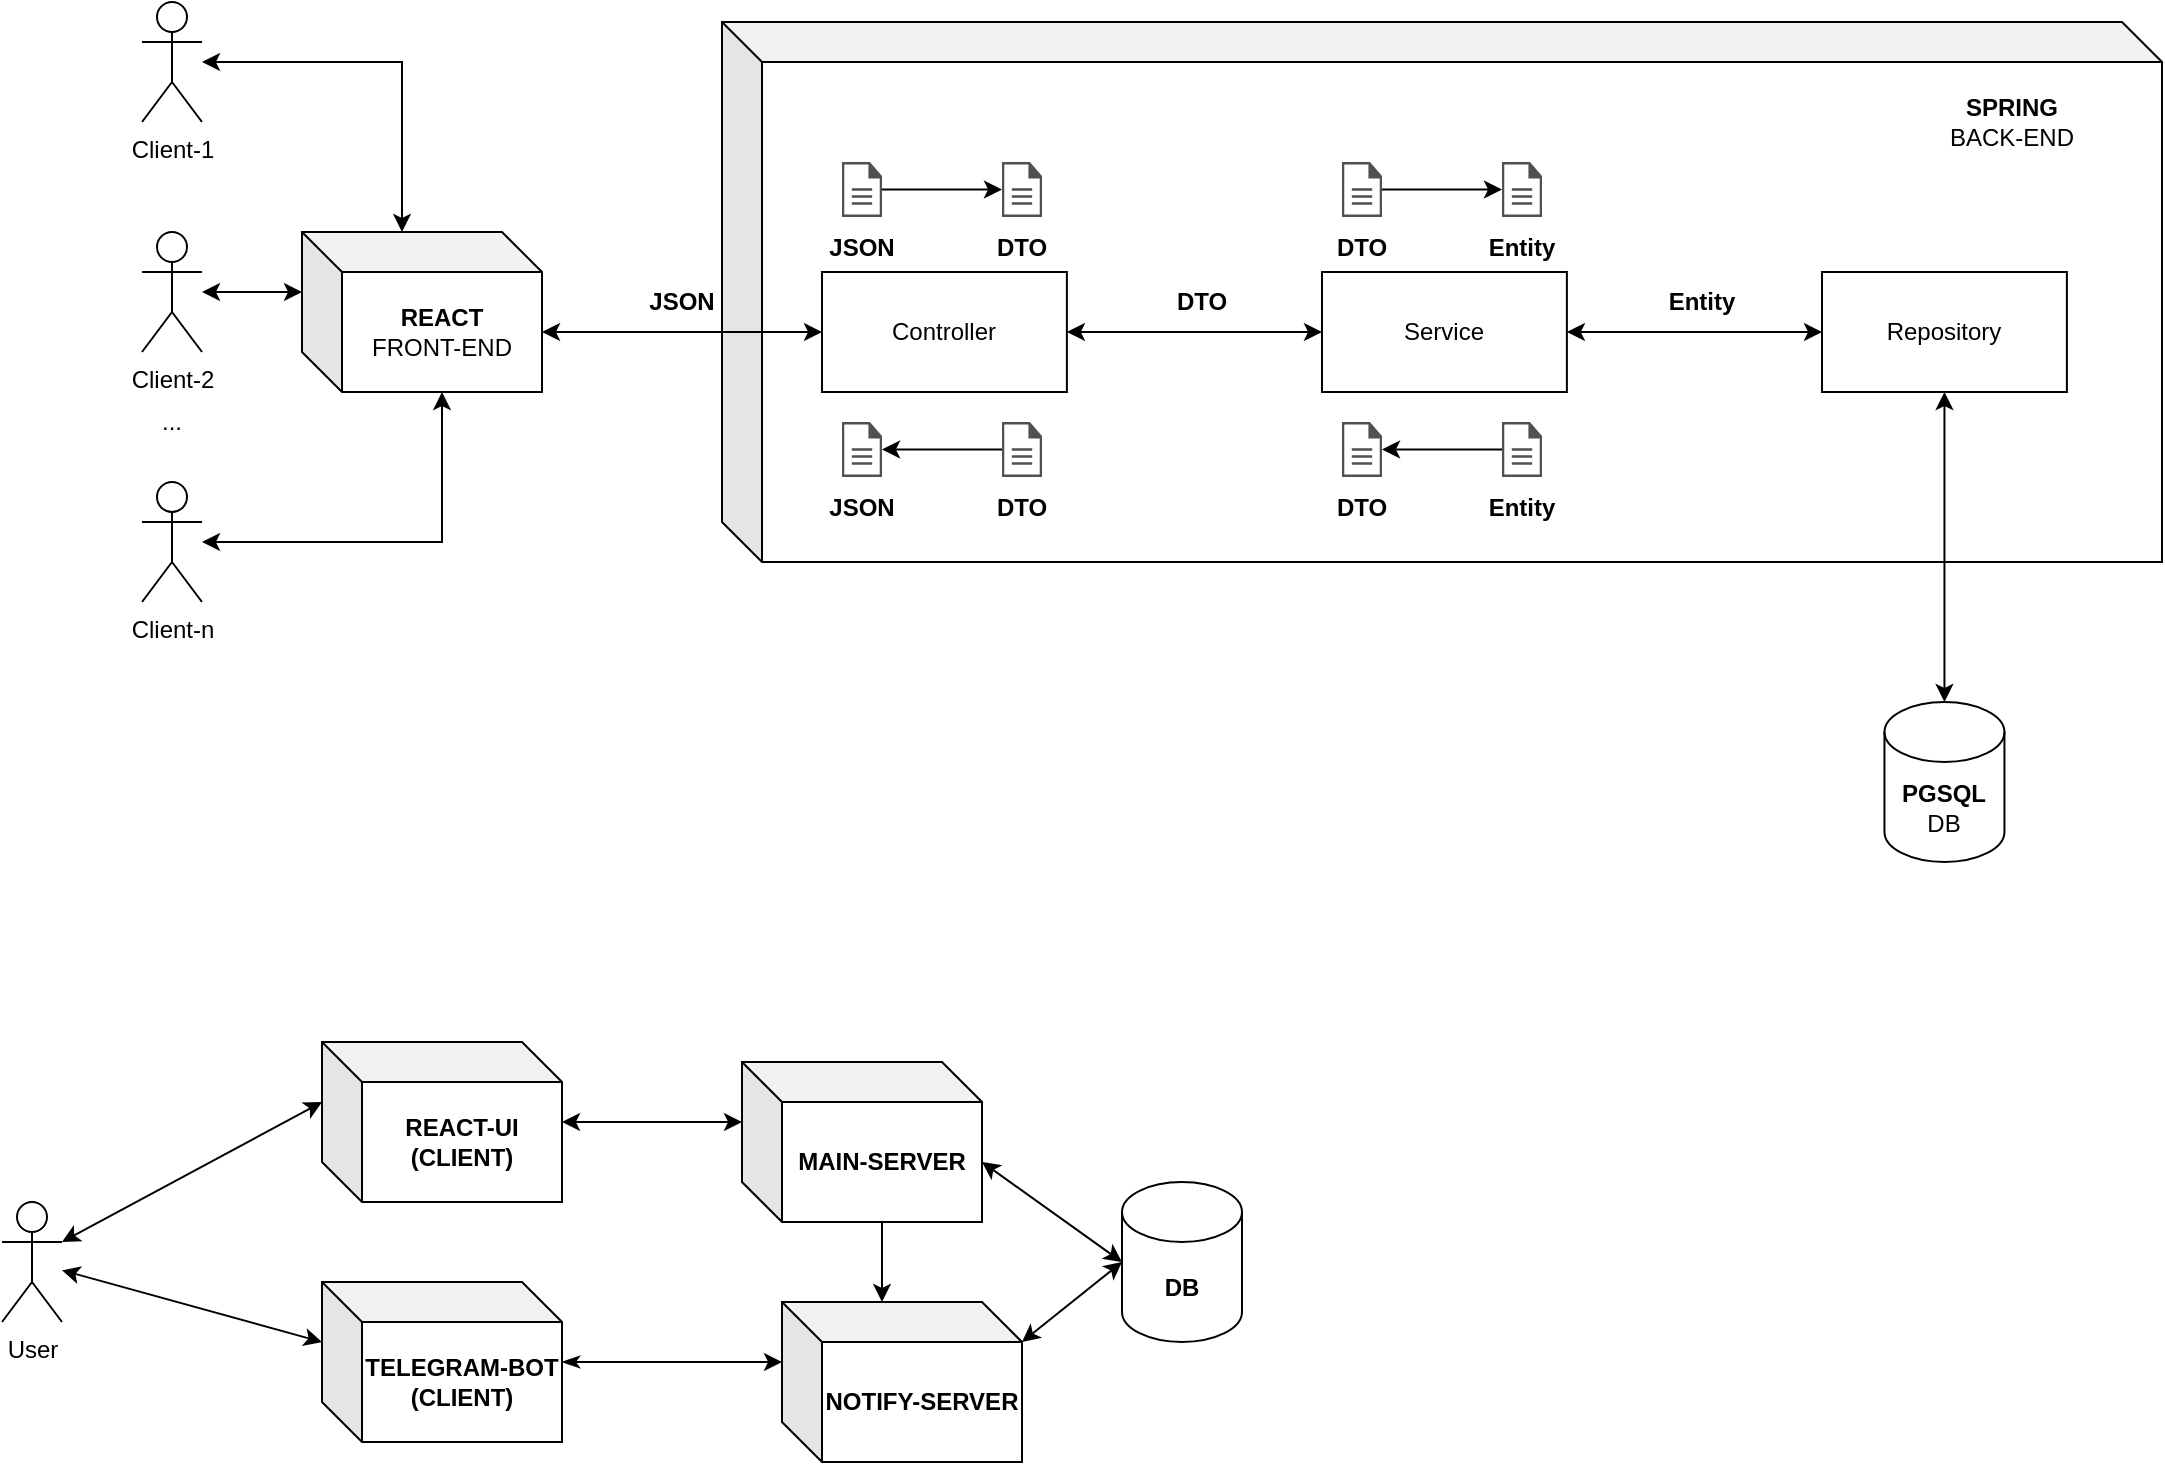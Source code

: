 <mxfile version="21.3.7" type="device" pages="2">
  <diagram name="Страница 1" id="6fVXE5OCSVRIiQvM_oDC">
    <mxGraphModel dx="1687" dy="889" grid="1" gridSize="10" guides="1" tooltips="1" connect="1" arrows="1" fold="1" page="1" pageScale="1" pageWidth="1400" pageHeight="850" math="0" shadow="0">
      <root>
        <mxCell id="0" />
        <mxCell id="1" parent="0" />
        <mxCell id="UFDjx2_XNCvG648f5r0F-114" value="" style="shape=cube;whiteSpace=wrap;html=1;boundedLbl=1;backgroundOutline=1;darkOpacity=0.05;darkOpacity2=0.1;" parent="1" vertex="1">
          <mxGeometry x="420" y="60" width="720" height="270" as="geometry" />
        </mxCell>
        <mxCell id="UFDjx2_XNCvG648f5r0F-1" value="&lt;b&gt;REACT&lt;/b&gt;&lt;br&gt;FRONT-END" style="shape=cube;whiteSpace=wrap;html=1;boundedLbl=1;backgroundOutline=1;darkOpacity=0.05;darkOpacity2=0.1;" parent="1" vertex="1">
          <mxGeometry x="210" y="165" width="120" height="80" as="geometry" />
        </mxCell>
        <mxCell id="UFDjx2_XNCvG648f5r0F-6" value="&lt;b&gt;PGSQL&lt;/b&gt;&lt;br&gt;DB" style="shape=cylinder3;whiteSpace=wrap;html=1;boundedLbl=1;backgroundOutline=1;size=15;" parent="1" vertex="1">
          <mxGeometry x="1001.23" y="400" width="60" height="80" as="geometry" />
        </mxCell>
        <mxCell id="UFDjx2_XNCvG648f5r0F-9" value="" style="endArrow=classic;startArrow=classic;html=1;rounded=0;exitX=0;exitY=0;exitDx=120;exitDy=50;exitPerimeter=0;entryX=0;entryY=0.5;entryDx=0;entryDy=0;" parent="1" source="UFDjx2_XNCvG648f5r0F-1" target="UFDjx2_XNCvG648f5r0F-4" edge="1">
          <mxGeometry width="50" height="50" relative="1" as="geometry">
            <mxPoint x="450" y="430" as="sourcePoint" />
            <mxPoint x="450" y="250" as="targetPoint" />
          </mxGeometry>
        </mxCell>
        <mxCell id="UFDjx2_XNCvG648f5r0F-110" style="edgeStyle=orthogonalEdgeStyle;rounded=0;orthogonalLoop=1;jettySize=auto;html=1;exitX=1;exitY=0.5;exitDx=0;exitDy=0;entryX=0;entryY=0.5;entryDx=0;entryDy=0;startArrow=classic;startFill=1;" parent="1" source="UFDjx2_XNCvG648f5r0F-4" target="UFDjx2_XNCvG648f5r0F-84" edge="1">
          <mxGeometry relative="1" as="geometry" />
        </mxCell>
        <mxCell id="UFDjx2_XNCvG648f5r0F-4" value="Controller" style="rounded=0;whiteSpace=wrap;html=1;" parent="1" vertex="1">
          <mxGeometry x="469.996" y="185" width="122.449" height="60" as="geometry" />
        </mxCell>
        <mxCell id="UFDjx2_XNCvG648f5r0F-32" value="" style="group" parent="1" vertex="1" connectable="0">
          <mxGeometry x="550" y="130" width="40" height="55" as="geometry" />
        </mxCell>
        <mxCell id="UFDjx2_XNCvG648f5r0F-33" value="&lt;b&gt;DTO&lt;/b&gt;" style="text;html=1;strokeColor=none;fillColor=none;align=center;verticalAlign=middle;whiteSpace=wrap;rounded=0;" parent="UFDjx2_XNCvG648f5r0F-32" vertex="1">
          <mxGeometry y="31.429" width="40" height="23.571" as="geometry" />
        </mxCell>
        <mxCell id="UFDjx2_XNCvG648f5r0F-34" value="" style="sketch=0;pointerEvents=1;shadow=0;dashed=0;html=1;strokeColor=none;fillColor=#505050;labelPosition=center;verticalLabelPosition=bottom;verticalAlign=top;outlineConnect=0;align=center;shape=mxgraph.office.concepts.document;" parent="UFDjx2_XNCvG648f5r0F-32" vertex="1">
          <mxGeometry x="10" width="20" height="27.5" as="geometry" />
        </mxCell>
        <mxCell id="UFDjx2_XNCvG648f5r0F-35" value="" style="endArrow=classic;startArrow=none;html=1;rounded=0;" parent="1" source="UFDjx2_XNCvG648f5r0F-41" target="UFDjx2_XNCvG648f5r0F-34" edge="1">
          <mxGeometry width="50" height="50" relative="1" as="geometry">
            <mxPoint x="480" y="141.477" as="sourcePoint" />
            <mxPoint x="830" y="325" as="targetPoint" />
          </mxGeometry>
        </mxCell>
        <mxCell id="UFDjx2_XNCvG648f5r0F-39" value="" style="group" parent="1" vertex="1" connectable="0">
          <mxGeometry x="470" y="130" width="40" height="55" as="geometry" />
        </mxCell>
        <mxCell id="UFDjx2_XNCvG648f5r0F-40" value="&lt;b&gt;JSON&lt;/b&gt;" style="text;html=1;strokeColor=none;fillColor=none;align=center;verticalAlign=middle;whiteSpace=wrap;rounded=0;" parent="UFDjx2_XNCvG648f5r0F-39" vertex="1">
          <mxGeometry y="31.429" width="40" height="23.571" as="geometry" />
        </mxCell>
        <mxCell id="UFDjx2_XNCvG648f5r0F-41" value="" style="sketch=0;pointerEvents=1;shadow=0;dashed=0;html=1;strokeColor=none;fillColor=#505050;labelPosition=center;verticalLabelPosition=bottom;verticalAlign=top;outlineConnect=0;align=center;shape=mxgraph.office.concepts.document;" parent="UFDjx2_XNCvG648f5r0F-39" vertex="1">
          <mxGeometry x="10" width="20" height="27.5" as="geometry" />
        </mxCell>
        <mxCell id="UFDjx2_XNCvG648f5r0F-56" value="" style="group" parent="1" vertex="1" connectable="0">
          <mxGeometry x="550" y="260" width="40" height="55" as="geometry" />
        </mxCell>
        <mxCell id="UFDjx2_XNCvG648f5r0F-57" value="&lt;b&gt;DTO&lt;/b&gt;" style="text;html=1;strokeColor=none;fillColor=none;align=center;verticalAlign=middle;whiteSpace=wrap;rounded=0;" parent="UFDjx2_XNCvG648f5r0F-56" vertex="1">
          <mxGeometry y="31.429" width="40" height="23.571" as="geometry" />
        </mxCell>
        <mxCell id="UFDjx2_XNCvG648f5r0F-58" value="" style="sketch=0;pointerEvents=1;shadow=0;dashed=0;html=1;strokeColor=none;fillColor=#505050;labelPosition=center;verticalLabelPosition=bottom;verticalAlign=top;outlineConnect=0;align=center;shape=mxgraph.office.concepts.document;" parent="UFDjx2_XNCvG648f5r0F-56" vertex="1">
          <mxGeometry x="10" width="20" height="27.5" as="geometry" />
        </mxCell>
        <mxCell id="UFDjx2_XNCvG648f5r0F-59" value="" style="endArrow=none;startArrow=classic;html=1;rounded=0;" parent="1" source="UFDjx2_XNCvG648f5r0F-62" target="UFDjx2_XNCvG648f5r0F-58" edge="1">
          <mxGeometry width="50" height="50" relative="1" as="geometry">
            <mxPoint x="480" y="271.477" as="sourcePoint" />
            <mxPoint x="830" y="455" as="targetPoint" />
          </mxGeometry>
        </mxCell>
        <mxCell id="UFDjx2_XNCvG648f5r0F-60" value="" style="group" parent="1" vertex="1" connectable="0">
          <mxGeometry x="470" y="260" width="40" height="55" as="geometry" />
        </mxCell>
        <mxCell id="UFDjx2_XNCvG648f5r0F-61" value="&lt;b&gt;JSON&lt;/b&gt;" style="text;html=1;strokeColor=none;fillColor=none;align=center;verticalAlign=middle;whiteSpace=wrap;rounded=0;" parent="UFDjx2_XNCvG648f5r0F-60" vertex="1">
          <mxGeometry y="31.429" width="40" height="23.571" as="geometry" />
        </mxCell>
        <mxCell id="UFDjx2_XNCvG648f5r0F-62" value="" style="sketch=0;pointerEvents=1;shadow=0;dashed=0;html=1;strokeColor=none;fillColor=#505050;labelPosition=center;verticalLabelPosition=bottom;verticalAlign=top;outlineConnect=0;align=center;shape=mxgraph.office.concepts.document;" parent="UFDjx2_XNCvG648f5r0F-60" vertex="1">
          <mxGeometry x="10" width="20" height="27.5" as="geometry" />
        </mxCell>
        <mxCell id="UFDjx2_XNCvG648f5r0F-112" style="edgeStyle=orthogonalEdgeStyle;rounded=0;orthogonalLoop=1;jettySize=auto;html=1;exitX=1;exitY=0.5;exitDx=0;exitDy=0;entryX=0;entryY=0.5;entryDx=0;entryDy=0;startArrow=classic;startFill=1;" parent="1" source="UFDjx2_XNCvG648f5r0F-84" target="UFDjx2_XNCvG648f5r0F-86" edge="1">
          <mxGeometry relative="1" as="geometry" />
        </mxCell>
        <mxCell id="UFDjx2_XNCvG648f5r0F-84" value="Service" style="rounded=0;whiteSpace=wrap;html=1;" parent="1" vertex="1">
          <mxGeometry x="719.996" y="185" width="122.449" height="60" as="geometry" />
        </mxCell>
        <mxCell id="UFDjx2_XNCvG648f5r0F-107" style="edgeStyle=orthogonalEdgeStyle;rounded=0;orthogonalLoop=1;jettySize=auto;html=1;entryX=0.5;entryY=0;entryDx=0;entryDy=0;entryPerimeter=0;startArrow=classic;startFill=1;" parent="1" source="UFDjx2_XNCvG648f5r0F-86" target="UFDjx2_XNCvG648f5r0F-6" edge="1">
          <mxGeometry relative="1" as="geometry" />
        </mxCell>
        <mxCell id="UFDjx2_XNCvG648f5r0F-86" value="Repository" style="rounded=0;whiteSpace=wrap;html=1;" parent="1" vertex="1">
          <mxGeometry x="970.002" y="185" width="122.449" height="60" as="geometry" />
        </mxCell>
        <mxCell id="UFDjx2_XNCvG648f5r0F-87" value="" style="group" parent="1" vertex="1" connectable="0">
          <mxGeometry x="800" y="130" width="40" height="55" as="geometry" />
        </mxCell>
        <mxCell id="UFDjx2_XNCvG648f5r0F-88" value="&lt;b&gt;Entity&lt;/b&gt;" style="text;html=1;strokeColor=none;fillColor=none;align=center;verticalAlign=middle;whiteSpace=wrap;rounded=0;" parent="UFDjx2_XNCvG648f5r0F-87" vertex="1">
          <mxGeometry y="31.429" width="40" height="23.571" as="geometry" />
        </mxCell>
        <mxCell id="UFDjx2_XNCvG648f5r0F-89" value="" style="sketch=0;pointerEvents=1;shadow=0;dashed=0;html=1;strokeColor=none;fillColor=#505050;labelPosition=center;verticalLabelPosition=bottom;verticalAlign=top;outlineConnect=0;align=center;shape=mxgraph.office.concepts.document;" parent="UFDjx2_XNCvG648f5r0F-87" vertex="1">
          <mxGeometry x="10" width="20" height="27.5" as="geometry" />
        </mxCell>
        <mxCell id="UFDjx2_XNCvG648f5r0F-90" value="" style="endArrow=classic;startArrow=none;html=1;rounded=0;" parent="1" source="UFDjx2_XNCvG648f5r0F-96" target="UFDjx2_XNCvG648f5r0F-89" edge="1">
          <mxGeometry width="50" height="50" relative="1" as="geometry">
            <mxPoint x="730" y="141.477" as="sourcePoint" />
            <mxPoint x="1080" y="325" as="targetPoint" />
          </mxGeometry>
        </mxCell>
        <mxCell id="UFDjx2_XNCvG648f5r0F-94" value="" style="group" parent="1" vertex="1" connectable="0">
          <mxGeometry x="720" y="130" width="40" height="55" as="geometry" />
        </mxCell>
        <mxCell id="UFDjx2_XNCvG648f5r0F-95" value="&lt;b&gt;DTO&lt;/b&gt;" style="text;html=1;strokeColor=none;fillColor=none;align=center;verticalAlign=middle;whiteSpace=wrap;rounded=0;" parent="UFDjx2_XNCvG648f5r0F-94" vertex="1">
          <mxGeometry y="31.429" width="40" height="23.571" as="geometry" />
        </mxCell>
        <mxCell id="UFDjx2_XNCvG648f5r0F-96" value="" style="sketch=0;pointerEvents=1;shadow=0;dashed=0;html=1;strokeColor=none;fillColor=#505050;labelPosition=center;verticalLabelPosition=bottom;verticalAlign=top;outlineConnect=0;align=center;shape=mxgraph.office.concepts.document;" parent="UFDjx2_XNCvG648f5r0F-94" vertex="1">
          <mxGeometry x="10" width="20" height="27.5" as="geometry" />
        </mxCell>
        <mxCell id="UFDjx2_XNCvG648f5r0F-100" value="" style="group" parent="1" vertex="1" connectable="0">
          <mxGeometry x="800" y="260" width="40" height="55" as="geometry" />
        </mxCell>
        <mxCell id="UFDjx2_XNCvG648f5r0F-101" value="&lt;b&gt;Entity&lt;/b&gt;" style="text;html=1;strokeColor=none;fillColor=none;align=center;verticalAlign=middle;whiteSpace=wrap;rounded=0;" parent="UFDjx2_XNCvG648f5r0F-100" vertex="1">
          <mxGeometry y="31.429" width="40" height="23.571" as="geometry" />
        </mxCell>
        <mxCell id="UFDjx2_XNCvG648f5r0F-102" value="" style="sketch=0;pointerEvents=1;shadow=0;dashed=0;html=1;strokeColor=none;fillColor=#505050;labelPosition=center;verticalLabelPosition=bottom;verticalAlign=top;outlineConnect=0;align=center;shape=mxgraph.office.concepts.document;" parent="UFDjx2_XNCvG648f5r0F-100" vertex="1">
          <mxGeometry x="10" width="20" height="27.5" as="geometry" />
        </mxCell>
        <mxCell id="UFDjx2_XNCvG648f5r0F-103" value="" style="endArrow=none;startArrow=classic;html=1;rounded=0;" parent="1" source="UFDjx2_XNCvG648f5r0F-106" target="UFDjx2_XNCvG648f5r0F-102" edge="1">
          <mxGeometry width="50" height="50" relative="1" as="geometry">
            <mxPoint x="730" y="271.477" as="sourcePoint" />
            <mxPoint x="1080" y="455" as="targetPoint" />
          </mxGeometry>
        </mxCell>
        <mxCell id="UFDjx2_XNCvG648f5r0F-104" value="" style="group" parent="1" vertex="1" connectable="0">
          <mxGeometry x="720" y="260" width="40" height="55" as="geometry" />
        </mxCell>
        <mxCell id="UFDjx2_XNCvG648f5r0F-105" value="&lt;b&gt;DTO&lt;/b&gt;" style="text;html=1;strokeColor=none;fillColor=none;align=center;verticalAlign=middle;whiteSpace=wrap;rounded=0;" parent="UFDjx2_XNCvG648f5r0F-104" vertex="1">
          <mxGeometry y="31.429" width="40" height="23.571" as="geometry" />
        </mxCell>
        <mxCell id="UFDjx2_XNCvG648f5r0F-106" value="" style="sketch=0;pointerEvents=1;shadow=0;dashed=0;html=1;strokeColor=none;fillColor=#505050;labelPosition=center;verticalLabelPosition=bottom;verticalAlign=top;outlineConnect=0;align=center;shape=mxgraph.office.concepts.document;" parent="UFDjx2_XNCvG648f5r0F-104" vertex="1">
          <mxGeometry x="10" width="20" height="27.5" as="geometry" />
        </mxCell>
        <mxCell id="UFDjx2_XNCvG648f5r0F-108" value="&lt;b&gt;JSON&lt;/b&gt;" style="text;html=1;strokeColor=none;fillColor=none;align=center;verticalAlign=middle;whiteSpace=wrap;rounded=0;" parent="1" vertex="1">
          <mxGeometry x="370" y="185" width="60" height="30" as="geometry" />
        </mxCell>
        <mxCell id="UFDjx2_XNCvG648f5r0F-109" value="&lt;b&gt;DTO&lt;/b&gt;" style="text;html=1;strokeColor=none;fillColor=none;align=center;verticalAlign=middle;whiteSpace=wrap;rounded=0;" parent="1" vertex="1">
          <mxGeometry x="630" y="185" width="60" height="30" as="geometry" />
        </mxCell>
        <mxCell id="UFDjx2_XNCvG648f5r0F-113" value="&lt;b&gt;Entity&lt;/b&gt;" style="text;html=1;strokeColor=none;fillColor=none;align=center;verticalAlign=middle;whiteSpace=wrap;rounded=0;" parent="1" vertex="1">
          <mxGeometry x="880" y="185" width="60" height="30" as="geometry" />
        </mxCell>
        <mxCell id="UFDjx2_XNCvG648f5r0F-115" value="&lt;b&gt;SPRING&lt;/b&gt;&lt;br&gt;BACK-END" style="text;html=1;strokeColor=none;fillColor=none;align=center;verticalAlign=middle;whiteSpace=wrap;rounded=0;" parent="1" vertex="1">
          <mxGeometry x="1000" y="90" width="130" height="40" as="geometry" />
        </mxCell>
        <mxCell id="Y5WqsXYQCCvrKAeG3jLB-10" style="edgeStyle=orthogonalEdgeStyle;rounded=0;orthogonalLoop=1;jettySize=auto;html=1;entryX=0;entryY=0;entryDx=50;entryDy=0;entryPerimeter=0;startArrow=classic;startFill=1;" parent="1" source="Y5WqsXYQCCvrKAeG3jLB-1" target="UFDjx2_XNCvG648f5r0F-1" edge="1">
          <mxGeometry relative="1" as="geometry" />
        </mxCell>
        <mxCell id="Y5WqsXYQCCvrKAeG3jLB-1" value="Client-1" style="shape=umlActor;verticalLabelPosition=bottom;verticalAlign=top;html=1;outlineConnect=0;" parent="1" vertex="1">
          <mxGeometry x="130" y="50" width="30" height="60" as="geometry" />
        </mxCell>
        <mxCell id="Y5WqsXYQCCvrKAeG3jLB-11" style="edgeStyle=orthogonalEdgeStyle;rounded=0;orthogonalLoop=1;jettySize=auto;html=1;entryX=0;entryY=0;entryDx=0;entryDy=30;entryPerimeter=0;startArrow=classic;startFill=1;" parent="1" source="Y5WqsXYQCCvrKAeG3jLB-7" target="UFDjx2_XNCvG648f5r0F-1" edge="1">
          <mxGeometry relative="1" as="geometry" />
        </mxCell>
        <mxCell id="Y5WqsXYQCCvrKAeG3jLB-7" value="Client-2" style="shape=umlActor;verticalLabelPosition=bottom;verticalAlign=top;html=1;outlineConnect=0;" parent="1" vertex="1">
          <mxGeometry x="130" y="165" width="30" height="60" as="geometry" />
        </mxCell>
        <mxCell id="Y5WqsXYQCCvrKAeG3jLB-12" style="edgeStyle=orthogonalEdgeStyle;rounded=0;orthogonalLoop=1;jettySize=auto;html=1;entryX=0;entryY=0;entryDx=70;entryDy=80;entryPerimeter=0;startArrow=classic;startFill=1;" parent="1" source="Y5WqsXYQCCvrKAeG3jLB-8" target="UFDjx2_XNCvG648f5r0F-1" edge="1">
          <mxGeometry relative="1" as="geometry" />
        </mxCell>
        <mxCell id="Y5WqsXYQCCvrKAeG3jLB-8" value="Client-n" style="shape=umlActor;verticalLabelPosition=bottom;verticalAlign=top;html=1;outlineConnect=0;" parent="1" vertex="1">
          <mxGeometry x="130" y="290" width="30" height="60" as="geometry" />
        </mxCell>
        <mxCell id="Y5WqsXYQCCvrKAeG3jLB-9" value="..." style="text;html=1;strokeColor=none;fillColor=none;align=center;verticalAlign=middle;whiteSpace=wrap;rounded=0;" parent="1" vertex="1">
          <mxGeometry x="115" y="245" width="60" height="30" as="geometry" />
        </mxCell>
        <mxCell id="8G8913az2QlOzazGazPh-10" style="edgeStyle=orthogonalEdgeStyle;rounded=0;orthogonalLoop=1;jettySize=auto;html=1;entryX=0;entryY=0;entryDx=0;entryDy=30;entryPerimeter=0;startArrow=classic;startFill=1;" edge="1" parent="1" source="NEiTBBzQhOS8HmAXA9_o-1" target="NEiTBBzQhOS8HmAXA9_o-3">
          <mxGeometry relative="1" as="geometry" />
        </mxCell>
        <mxCell id="NEiTBBzQhOS8HmAXA9_o-1" value="&lt;b&gt;REACT-UI&lt;br&gt;(CLIENT)&lt;br&gt;&lt;/b&gt;" style="shape=cube;whiteSpace=wrap;html=1;boundedLbl=1;backgroundOutline=1;darkOpacity=0.05;darkOpacity2=0.1;" parent="1" vertex="1">
          <mxGeometry x="220" y="570" width="120" height="80" as="geometry" />
        </mxCell>
        <mxCell id="NEiTBBzQhOS8HmAXA9_o-3" value="&lt;b&gt;MAIN-SERVER&lt;/b&gt;" style="shape=cube;whiteSpace=wrap;html=1;boundedLbl=1;backgroundOutline=1;darkOpacity=0.05;darkOpacity2=0.1;" parent="1" vertex="1">
          <mxGeometry x="430" y="580" width="120" height="80" as="geometry" />
        </mxCell>
        <mxCell id="NEiTBBzQhOS8HmAXA9_o-4" value="&lt;b&gt;DB&lt;/b&gt;" style="shape=cylinder3;whiteSpace=wrap;html=1;boundedLbl=1;backgroundOutline=1;size=15;" parent="1" vertex="1">
          <mxGeometry x="620" y="640" width="60" height="80" as="geometry" />
        </mxCell>
        <mxCell id="8G8913az2QlOzazGazPh-2" value="User" style="shape=umlActor;verticalLabelPosition=bottom;verticalAlign=top;html=1;outlineConnect=0;" vertex="1" parent="1">
          <mxGeometry x="60" y="650" width="30" height="60" as="geometry" />
        </mxCell>
        <mxCell id="8G8913az2QlOzazGazPh-3" value="" style="endArrow=classic;startArrow=classic;html=1;rounded=0;exitX=1;exitY=0.333;exitDx=0;exitDy=0;exitPerimeter=0;entryX=0;entryY=0;entryDx=0;entryDy=30;entryPerimeter=0;" edge="1" parent="1" source="8G8913az2QlOzazGazPh-2" target="NEiTBBzQhOS8HmAXA9_o-1">
          <mxGeometry width="50" height="50" relative="1" as="geometry">
            <mxPoint x="540" y="370" as="sourcePoint" />
            <mxPoint x="590" y="320" as="targetPoint" />
          </mxGeometry>
        </mxCell>
        <mxCell id="8G8913az2QlOzazGazPh-9" style="edgeStyle=orthogonalEdgeStyle;rounded=0;orthogonalLoop=1;jettySize=auto;html=1;entryX=0;entryY=0;entryDx=0;entryDy=30;entryPerimeter=0;startArrow=classicThin;startFill=1;" edge="1" parent="1" source="8G8913az2QlOzazGazPh-4" target="8G8913az2QlOzazGazPh-6">
          <mxGeometry relative="1" as="geometry" />
        </mxCell>
        <mxCell id="8G8913az2QlOzazGazPh-4" value="&lt;b&gt;TELEGRAM-BOT&lt;br&gt;(CLIENT)&lt;br&gt;&lt;/b&gt;" style="shape=cube;whiteSpace=wrap;html=1;boundedLbl=1;backgroundOutline=1;darkOpacity=0.05;darkOpacity2=0.1;" vertex="1" parent="1">
          <mxGeometry x="220" y="690" width="120" height="80" as="geometry" />
        </mxCell>
        <mxCell id="8G8913az2QlOzazGazPh-5" value="" style="endArrow=classic;startArrow=classic;html=1;rounded=0;entryX=0;entryY=0;entryDx=0;entryDy=30;entryPerimeter=0;" edge="1" parent="1" source="8G8913az2QlOzazGazPh-2" target="8G8913az2QlOzazGazPh-4">
          <mxGeometry width="50" height="50" relative="1" as="geometry">
            <mxPoint x="100" y="680" as="sourcePoint" />
            <mxPoint x="230" y="620" as="targetPoint" />
          </mxGeometry>
        </mxCell>
        <mxCell id="8G8913az2QlOzazGazPh-6" value="&lt;b&gt;NOTIFY-SERVER&lt;/b&gt;" style="shape=cube;whiteSpace=wrap;html=1;boundedLbl=1;backgroundOutline=1;darkOpacity=0.05;darkOpacity2=0.1;" vertex="1" parent="1">
          <mxGeometry x="450" y="700" width="120" height="80" as="geometry" />
        </mxCell>
        <mxCell id="8G8913az2QlOzazGazPh-8" value="" style="endArrow=none;startArrow=classic;html=1;rounded=0;exitX=0;exitY=0;exitDx=50;exitDy=0;exitPerimeter=0;entryX=0;entryY=0;entryDx=70;entryDy=80;entryPerimeter=0;startFill=1;endFill=0;" edge="1" parent="1" source="8G8913az2QlOzazGazPh-6" target="NEiTBBzQhOS8HmAXA9_o-3">
          <mxGeometry width="50" height="50" relative="1" as="geometry">
            <mxPoint x="540" y="600" as="sourcePoint" />
            <mxPoint x="590" y="550" as="targetPoint" />
          </mxGeometry>
        </mxCell>
        <mxCell id="8G8913az2QlOzazGazPh-11" value="" style="endArrow=classic;startArrow=classic;html=1;rounded=0;entryX=0;entryY=0.5;entryDx=0;entryDy=0;entryPerimeter=0;exitX=0;exitY=0;exitDx=120;exitDy=50;exitPerimeter=0;" edge="1" parent="1" source="NEiTBBzQhOS8HmAXA9_o-3" target="NEiTBBzQhOS8HmAXA9_o-4">
          <mxGeometry width="50" height="50" relative="1" as="geometry">
            <mxPoint x="540" y="600" as="sourcePoint" />
            <mxPoint x="590" y="550" as="targetPoint" />
          </mxGeometry>
        </mxCell>
        <mxCell id="8G8913az2QlOzazGazPh-12" value="" style="endArrow=classic;startArrow=classic;html=1;rounded=0;entryX=0;entryY=0.5;entryDx=0;entryDy=0;entryPerimeter=0;exitX=0;exitY=0;exitDx=120;exitDy=20;exitPerimeter=0;" edge="1" parent="1" source="8G8913az2QlOzazGazPh-6" target="NEiTBBzQhOS8HmAXA9_o-4">
          <mxGeometry width="50" height="50" relative="1" as="geometry">
            <mxPoint x="560" y="640" as="sourcePoint" />
            <mxPoint x="630" y="690" as="targetPoint" />
          </mxGeometry>
        </mxCell>
      </root>
    </mxGraphModel>
  </diagram>
  <diagram id="DaZgn4cRWsDXrW1oHTtM" name="Страница 2">
    <mxGraphModel dx="1204" dy="756" grid="1" gridSize="10" guides="1" tooltips="1" connect="1" arrows="1" fold="1" page="1" pageScale="1" pageWidth="1400" pageHeight="850" math="0" shadow="0">
      <root>
        <mxCell id="0" />
        <mxCell id="1" parent="0" />
      </root>
    </mxGraphModel>
  </diagram>
</mxfile>
